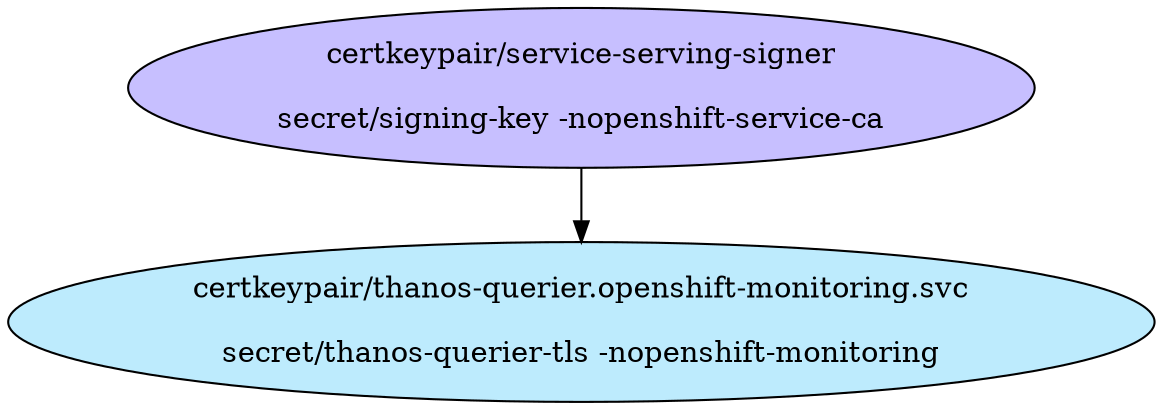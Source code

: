 digraph "Local Certificate" {
  // Node definitions.
  1 [
    label="certkeypair/service-serving-signer\n\nsecret/signing-key -nopenshift-service-ca\n"
    style=filled
    fillcolor="#c7bfff"
  ];
  34 [
    label="certkeypair/thanos-querier.openshift-monitoring.svc\n\nsecret/thanos-querier-tls -nopenshift-monitoring\n"
    style=filled
    fillcolor="#bdebfd"
  ];

  // Edge definitions.
  1 -> 34;
}